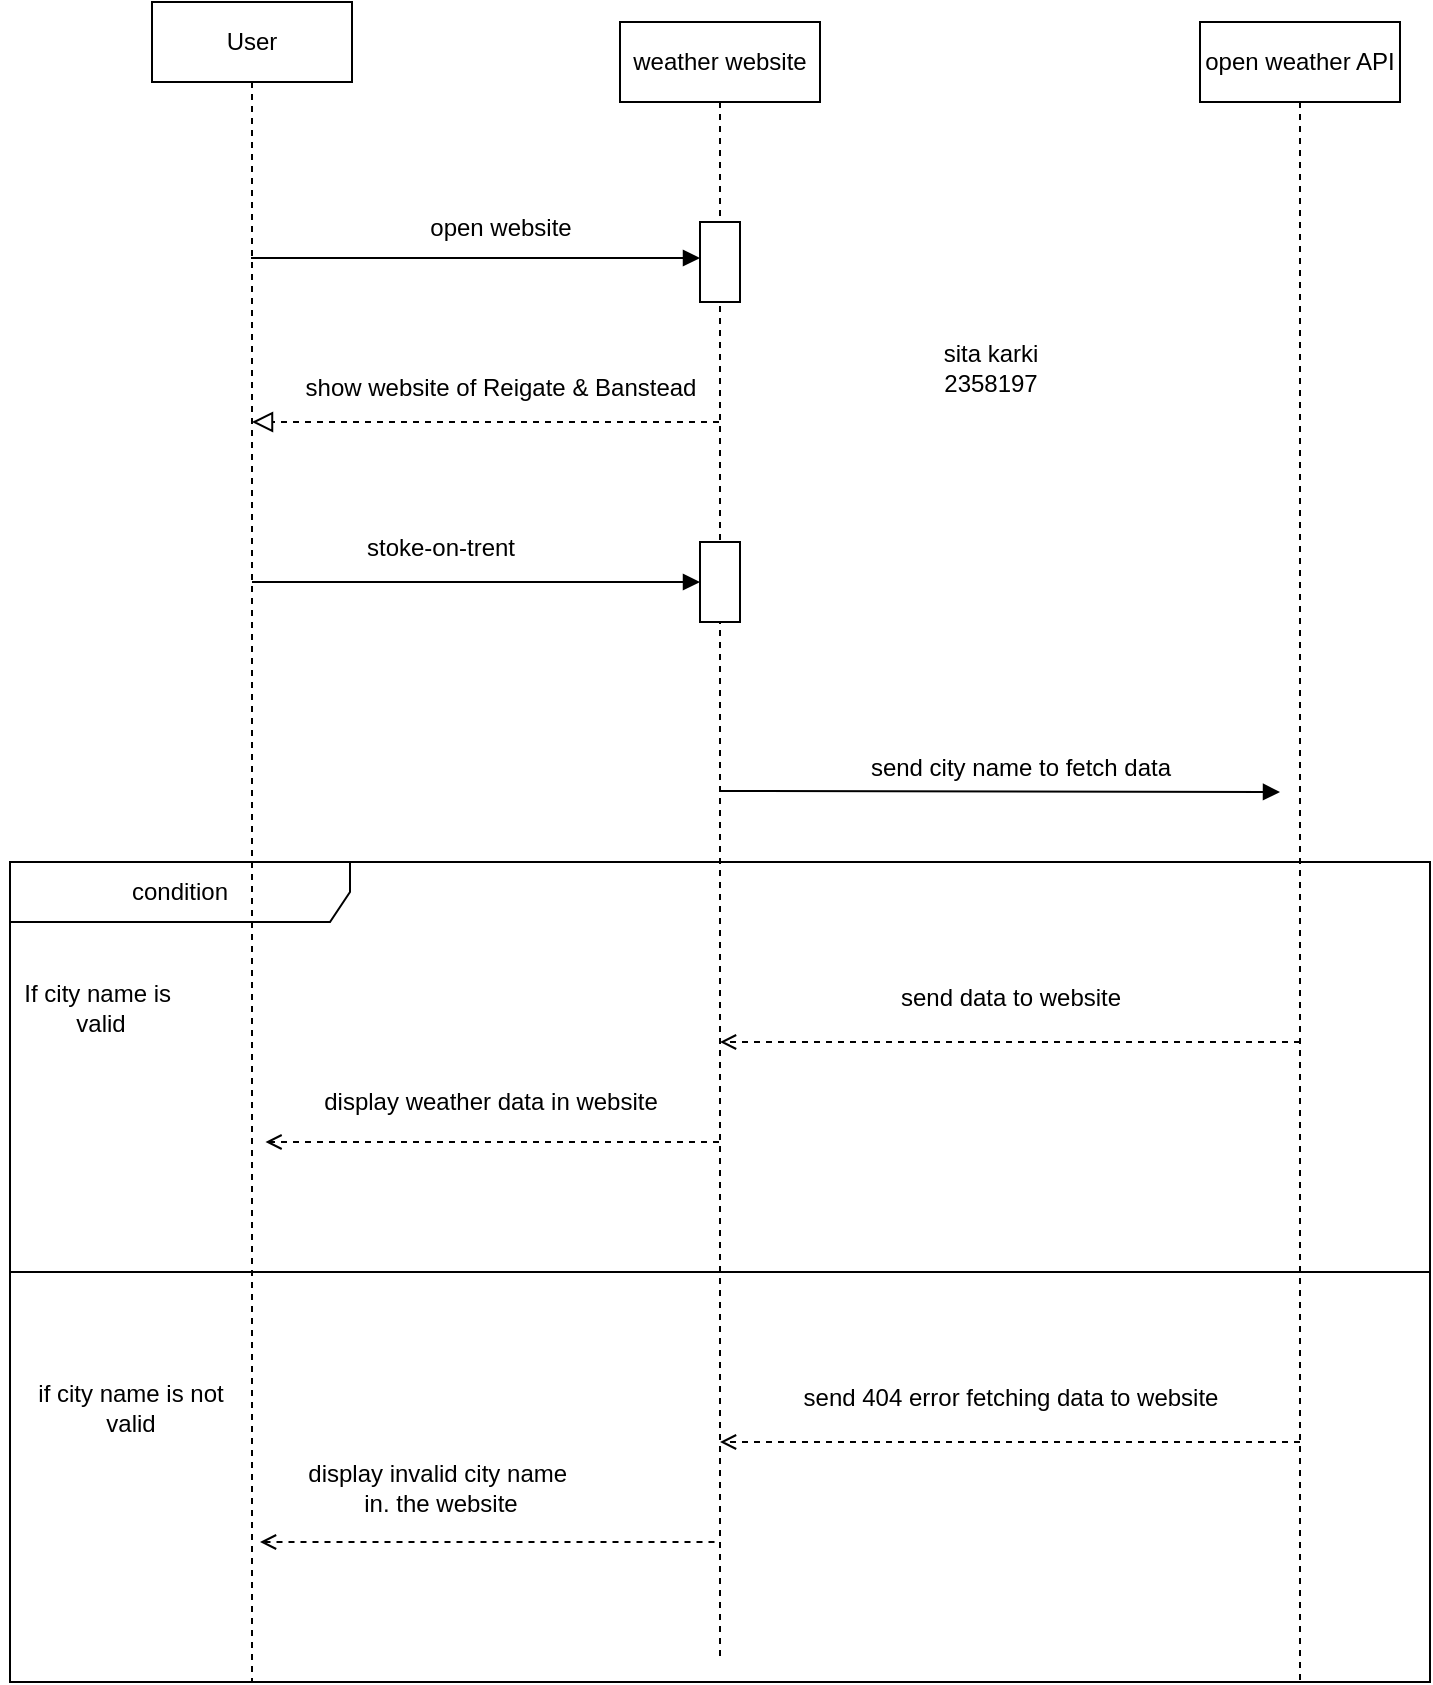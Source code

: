 <mxfile version="21.6.2" type="device">
  <diagram name="Page-1" id="w4me3UPlAbkmXNmgncLt">
    <mxGraphModel dx="1050" dy="581" grid="1" gridSize="10" guides="1" tooltips="1" connect="1" arrows="1" fold="1" page="1" pageScale="1" pageWidth="827" pageHeight="1169" math="0" shadow="0">
      <root>
        <mxCell id="0" />
        <mxCell id="1" parent="0" />
        <mxCell id="ZX-tmzzD470uD2389-w3-12" value="weather website" style="shape=umlLifeline;perimeter=lifelinePerimeter;whiteSpace=wrap;html=1;container=1;dropTarget=0;collapsible=0;recursiveResize=0;outlineConnect=0;portConstraint=eastwest;newEdgeStyle={&quot;edgeStyle&quot;:&quot;elbowEdgeStyle&quot;,&quot;elbow&quot;:&quot;vertical&quot;,&quot;curved&quot;:0,&quot;rounded&quot;:0};" parent="1" vertex="1">
          <mxGeometry x="340" y="60" width="100" height="820" as="geometry" />
        </mxCell>
        <mxCell id="ZX-tmzzD470uD2389-w3-27" value="" style="html=1;points=[];perimeter=orthogonalPerimeter;outlineConnect=0;targetShapes=umlLifeline;portConstraint=eastwest;newEdgeStyle={&quot;edgeStyle&quot;:&quot;elbowEdgeStyle&quot;,&quot;elbow&quot;:&quot;vertical&quot;,&quot;curved&quot;:0,&quot;rounded&quot;:0};" parent="ZX-tmzzD470uD2389-w3-12" vertex="1">
          <mxGeometry x="40" y="100" width="20" height="40" as="geometry" />
        </mxCell>
        <mxCell id="ZX-tmzzD470uD2389-w3-31" value="" style="html=1;points=[];perimeter=orthogonalPerimeter;outlineConnect=0;targetShapes=umlLifeline;portConstraint=eastwest;newEdgeStyle={&quot;edgeStyle&quot;:&quot;elbowEdgeStyle&quot;,&quot;elbow&quot;:&quot;vertical&quot;,&quot;curved&quot;:0,&quot;rounded&quot;:0};" parent="ZX-tmzzD470uD2389-w3-12" vertex="1">
          <mxGeometry x="40" y="260" width="20" height="40" as="geometry" />
        </mxCell>
        <mxCell id="ZX-tmzzD470uD2389-w3-13" value="open weather API" style="shape=umlLifeline;perimeter=lifelinePerimeter;whiteSpace=wrap;html=1;container=1;dropTarget=0;collapsible=0;recursiveResize=0;outlineConnect=0;portConstraint=eastwest;newEdgeStyle={&quot;edgeStyle&quot;:&quot;elbowEdgeStyle&quot;,&quot;elbow&quot;:&quot;vertical&quot;,&quot;curved&quot;:0,&quot;rounded&quot;:0};" parent="1" vertex="1">
          <mxGeometry x="630" y="60" width="100" height="830" as="geometry" />
        </mxCell>
        <mxCell id="ZX-tmzzD470uD2389-w3-28" value="open website" style="text;html=1;align=center;verticalAlign=middle;resizable=0;points=[];autosize=1;strokeColor=none;fillColor=none;" parent="1" vertex="1">
          <mxGeometry x="235" y="148" width="90" height="30" as="geometry" />
        </mxCell>
        <mxCell id="ZX-tmzzD470uD2389-w3-29" value="" style="endArrow=block;startArrow=none;endFill=0;startFill=0;endSize=8;html=1;verticalAlign=bottom;dashed=1;labelBackgroundColor=none;rounded=0;" parent="1" source="ZX-tmzzD470uD2389-w3-12" target="ZX-tmzzD470uD2389-w3-11" edge="1">
          <mxGeometry width="160" relative="1" as="geometry">
            <mxPoint x="330" y="440" as="sourcePoint" />
            <mxPoint x="490" y="440" as="targetPoint" />
            <Array as="points">
              <mxPoint x="290" y="260" />
              <mxPoint x="230" y="260" />
            </Array>
          </mxGeometry>
        </mxCell>
        <mxCell id="ZX-tmzzD470uD2389-w3-30" value="show website of&amp;nbsp;Reigate &amp;amp; Banstead" style="text;html=1;align=center;verticalAlign=middle;resizable=0;points=[];autosize=1;strokeColor=none;fillColor=none;" parent="1" vertex="1">
          <mxGeometry x="170" y="228" width="220" height="30" as="geometry" />
        </mxCell>
        <mxCell id="ZX-tmzzD470uD2389-w3-37" value="stoke-on-trent" style="text;html=1;align=center;verticalAlign=middle;resizable=0;points=[];autosize=1;strokeColor=none;fillColor=none;" parent="1" vertex="1">
          <mxGeometry x="200" y="308" width="100" height="30" as="geometry" />
        </mxCell>
        <mxCell id="ZX-tmzzD470uD2389-w3-42" value="" style="html=1;verticalAlign=bottom;labelBackgroundColor=none;endArrow=block;endFill=1;rounded=0;" parent="1" source="ZX-tmzzD470uD2389-w3-11" edge="1">
          <mxGeometry width="160" relative="1" as="geometry">
            <mxPoint x="220" y="340" as="sourcePoint" />
            <mxPoint x="380" y="340" as="targetPoint" />
          </mxGeometry>
        </mxCell>
        <mxCell id="ZX-tmzzD470uD2389-w3-43" value="" style="html=1;verticalAlign=bottom;labelBackgroundColor=none;endArrow=block;endFill=1;rounded=0;" parent="1" edge="1">
          <mxGeometry width="160" relative="1" as="geometry">
            <mxPoint x="155.5" y="178" as="sourcePoint" />
            <mxPoint x="380" y="178" as="targetPoint" />
          </mxGeometry>
        </mxCell>
        <mxCell id="ZX-tmzzD470uD2389-w3-44" value="" style="html=1;verticalAlign=bottom;labelBackgroundColor=none;endArrow=block;endFill=1;endSize=6;align=left;rounded=0;" parent="1" edge="1">
          <mxGeometry x="-1" relative="1" as="geometry">
            <mxPoint x="390" y="444.5" as="sourcePoint" />
            <mxPoint x="670" y="445" as="targetPoint" />
          </mxGeometry>
        </mxCell>
        <mxCell id="ZX-tmzzD470uD2389-w3-45" value="send city name to fetch data" style="text;html=1;align=center;verticalAlign=middle;resizable=0;points=[];autosize=1;strokeColor=none;fillColor=none;" parent="1" vertex="1">
          <mxGeometry x="455" y="418" width="170" height="30" as="geometry" />
        </mxCell>
        <mxCell id="ZX-tmzzD470uD2389-w3-48" value="send data to website" style="text;html=1;align=center;verticalAlign=middle;resizable=0;points=[];autosize=1;strokeColor=none;fillColor=none;" parent="1" vertex="1">
          <mxGeometry x="470" y="533" width="130" height="30" as="geometry" />
        </mxCell>
        <mxCell id="ZX-tmzzD470uD2389-w3-49" value="" style="html=1;verticalAlign=bottom;labelBackgroundColor=none;endArrow=open;endFill=0;dashed=1;rounded=0;" parent="1" source="ZX-tmzzD470uD2389-w3-12" edge="1">
          <mxGeometry width="160" relative="1" as="geometry">
            <mxPoint x="337.25" y="620" as="sourcePoint" />
            <mxPoint x="162.75" y="620" as="targetPoint" />
          </mxGeometry>
        </mxCell>
        <mxCell id="ZX-tmzzD470uD2389-w3-50" value="" style="html=1;verticalAlign=bottom;labelBackgroundColor=none;endArrow=open;endFill=0;dashed=1;rounded=0;" parent="1" edge="1">
          <mxGeometry width="160" relative="1" as="geometry">
            <mxPoint x="680" y="570" as="sourcePoint" />
            <mxPoint x="390" y="570" as="targetPoint" />
            <Array as="points">
              <mxPoint x="510.5" y="570" />
            </Array>
          </mxGeometry>
        </mxCell>
        <mxCell id="ZX-tmzzD470uD2389-w3-51" value="display weather data in website" style="text;html=1;align=center;verticalAlign=middle;resizable=0;points=[];autosize=1;strokeColor=none;fillColor=none;" parent="1" vertex="1">
          <mxGeometry x="180" y="585" width="190" height="30" as="geometry" />
        </mxCell>
        <mxCell id="ZX-tmzzD470uD2389-w3-56" value="condition" style="shape=umlFrame;whiteSpace=wrap;html=1;pointerEvents=0;recursiveResize=0;container=1;collapsible=0;width=170;" parent="1" vertex="1">
          <mxGeometry x="35" y="480" width="710" height="410" as="geometry" />
        </mxCell>
        <mxCell id="ZX-tmzzD470uD2389-w3-11" value="User" style="shape=umlLifeline;perimeter=lifelinePerimeter;whiteSpace=wrap;html=1;container=1;dropTarget=0;collapsible=0;recursiveResize=0;outlineConnect=0;portConstraint=eastwest;newEdgeStyle={&quot;edgeStyle&quot;:&quot;elbowEdgeStyle&quot;,&quot;elbow&quot;:&quot;vertical&quot;,&quot;curved&quot;:0,&quot;rounded&quot;:0};" parent="ZX-tmzzD470uD2389-w3-56" vertex="1">
          <mxGeometry x="71" y="-430" width="100" height="840" as="geometry" />
        </mxCell>
        <mxCell id="ZX-tmzzD470uD2389-w3-61" value="" style="line;strokeWidth=1;fillColor=none;align=left;verticalAlign=middle;spacingTop=-1;spacingLeft=3;spacingRight=3;rotatable=0;labelPosition=right;points=[];portConstraint=eastwest;strokeColor=inherit;" parent="ZX-tmzzD470uD2389-w3-56" vertex="1">
          <mxGeometry y="201" width="710" height="8" as="geometry" />
        </mxCell>
        <mxCell id="ZX-tmzzD470uD2389-w3-63" value="if city name is not &lt;br&gt;valid" style="text;html=1;align=center;verticalAlign=middle;resizable=0;points=[];autosize=1;strokeColor=none;fillColor=none;" parent="ZX-tmzzD470uD2389-w3-56" vertex="1">
          <mxGeometry y="253" width="120" height="40" as="geometry" />
        </mxCell>
        <mxCell id="ZX-tmzzD470uD2389-w3-64" value="" style="html=1;verticalAlign=bottom;labelBackgroundColor=none;endArrow=open;endFill=0;dashed=1;rounded=0;" parent="ZX-tmzzD470uD2389-w3-56" edge="1">
          <mxGeometry width="160" relative="1" as="geometry">
            <mxPoint x="645" y="290" as="sourcePoint" />
            <mxPoint x="355" y="290" as="targetPoint" />
            <Array as="points">
              <mxPoint x="475.5" y="290" />
            </Array>
          </mxGeometry>
        </mxCell>
        <mxCell id="ZX-tmzzD470uD2389-w3-65" value="send 404 error fetching data to website" style="text;html=1;align=center;verticalAlign=middle;resizable=0;points=[];autosize=1;strokeColor=none;fillColor=none;" parent="ZX-tmzzD470uD2389-w3-56" vertex="1">
          <mxGeometry x="385" y="253" width="230" height="30" as="geometry" />
        </mxCell>
        <mxCell id="ZX-tmzzD470uD2389-w3-66" value="" style="html=1;verticalAlign=bottom;labelBackgroundColor=none;endArrow=open;endFill=0;dashed=1;rounded=0;" parent="ZX-tmzzD470uD2389-w3-56" edge="1">
          <mxGeometry width="160" relative="1" as="geometry">
            <mxPoint x="352.25" y="340" as="sourcePoint" />
            <mxPoint x="125" y="340" as="targetPoint" />
          </mxGeometry>
        </mxCell>
        <mxCell id="ZX-tmzzD470uD2389-w3-62" value="If city name is&amp;nbsp;&lt;br&gt;valid" style="text;html=1;align=center;verticalAlign=middle;resizable=0;points=[];autosize=1;strokeColor=none;fillColor=none;" parent="1" vertex="1">
          <mxGeometry x="30" y="533" width="100" height="40" as="geometry" />
        </mxCell>
        <mxCell id="ZX-tmzzD470uD2389-w3-67" value="display invalid city name&amp;nbsp;&lt;br&gt;in. the website" style="text;html=1;align=center;verticalAlign=middle;resizable=0;points=[];autosize=1;strokeColor=none;fillColor=none;" parent="1" vertex="1">
          <mxGeometry x="170" y="773" width="160" height="40" as="geometry" />
        </mxCell>
        <mxCell id="ZX-tmzzD470uD2389-w3-68" value="sita karki&lt;br&gt;2358197" style="text;html=1;align=center;verticalAlign=middle;resizable=0;points=[];autosize=1;strokeColor=none;fillColor=none;" parent="1" vertex="1">
          <mxGeometry x="490" y="213" width="70" height="40" as="geometry" />
        </mxCell>
      </root>
    </mxGraphModel>
  </diagram>
</mxfile>
